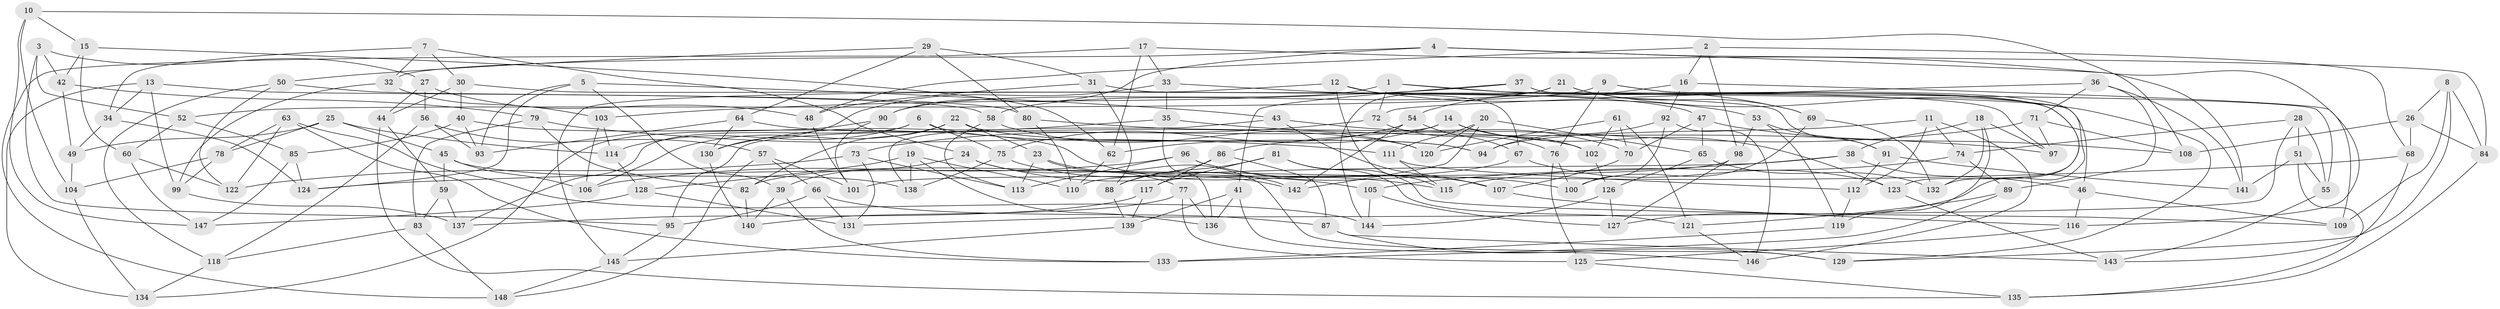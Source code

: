 // Generated by graph-tools (version 1.1) at 2025/38/03/09/25 02:38:10]
// undirected, 148 vertices, 296 edges
graph export_dot {
graph [start="1"]
  node [color=gray90,style=filled];
  1;
  2;
  3;
  4;
  5;
  6;
  7;
  8;
  9;
  10;
  11;
  12;
  13;
  14;
  15;
  16;
  17;
  18;
  19;
  20;
  21;
  22;
  23;
  24;
  25;
  26;
  27;
  28;
  29;
  30;
  31;
  32;
  33;
  34;
  35;
  36;
  37;
  38;
  39;
  40;
  41;
  42;
  43;
  44;
  45;
  46;
  47;
  48;
  49;
  50;
  51;
  52;
  53;
  54;
  55;
  56;
  57;
  58;
  59;
  60;
  61;
  62;
  63;
  64;
  65;
  66;
  67;
  68;
  69;
  70;
  71;
  72;
  73;
  74;
  75;
  76;
  77;
  78;
  79;
  80;
  81;
  82;
  83;
  84;
  85;
  86;
  87;
  88;
  89;
  90;
  91;
  92;
  93;
  94;
  95;
  96;
  97;
  98;
  99;
  100;
  101;
  102;
  103;
  104;
  105;
  106;
  107;
  108;
  109;
  110;
  111;
  112;
  113;
  114;
  115;
  116;
  117;
  118;
  119;
  120;
  121;
  122;
  123;
  124;
  125;
  126;
  127;
  128;
  129;
  130;
  131;
  132;
  133;
  134;
  135;
  136;
  137;
  138;
  139;
  140;
  141;
  142;
  143;
  144;
  145;
  146;
  147;
  148;
  1 -- 72;
  1 -- 90;
  1 -- 97;
  1 -- 69;
  2 -- 98;
  2 -- 16;
  2 -- 48;
  2 -- 68;
  3 -- 42;
  3 -- 95;
  3 -- 52;
  3 -- 27;
  4 -- 84;
  4 -- 141;
  4 -- 90;
  4 -- 32;
  5 -- 43;
  5 -- 93;
  5 -- 124;
  5 -- 39;
  6 -- 94;
  6 -- 114;
  6 -- 137;
  6 -- 75;
  7 -- 34;
  7 -- 24;
  7 -- 30;
  7 -- 32;
  8 -- 129;
  8 -- 84;
  8 -- 26;
  8 -- 109;
  9 -- 76;
  9 -- 127;
  9 -- 52;
  9 -- 123;
  10 -- 108;
  10 -- 147;
  10 -- 15;
  10 -- 104;
  11 -- 112;
  11 -- 94;
  11 -- 74;
  11 -- 146;
  12 -- 145;
  12 -- 67;
  12 -- 115;
  12 -- 53;
  13 -- 34;
  13 -- 134;
  13 -- 58;
  13 -- 99;
  14 -- 62;
  14 -- 123;
  14 -- 102;
  14 -- 95;
  15 -- 42;
  15 -- 60;
  15 -- 62;
  16 -- 92;
  16 -- 54;
  16 -- 109;
  17 -- 33;
  17 -- 148;
  17 -- 62;
  17 -- 116;
  18 -- 132;
  18 -- 38;
  18 -- 97;
  18 -- 119;
  19 -- 138;
  19 -- 110;
  19 -- 128;
  19 -- 136;
  20 -- 65;
  20 -- 111;
  20 -- 120;
  20 -- 142;
  21 -- 69;
  21 -- 58;
  21 -- 129;
  21 -- 144;
  22 -- 94;
  22 -- 106;
  22 -- 82;
  22 -- 23;
  23 -- 142;
  23 -- 113;
  23 -- 129;
  24 -- 39;
  24 -- 105;
  24 -- 77;
  25 -- 45;
  25 -- 114;
  25 -- 49;
  25 -- 78;
  26 -- 84;
  26 -- 68;
  26 -- 108;
  27 -- 56;
  27 -- 48;
  27 -- 44;
  28 -- 51;
  28 -- 55;
  28 -- 74;
  28 -- 131;
  29 -- 31;
  29 -- 80;
  29 -- 64;
  29 -- 50;
  30 -- 91;
  30 -- 40;
  30 -- 44;
  31 -- 55;
  31 -- 88;
  31 -- 48;
  32 -- 103;
  32 -- 99;
  33 -- 47;
  33 -- 130;
  33 -- 35;
  34 -- 124;
  34 -- 49;
  35 -- 130;
  35 -- 136;
  35 -- 97;
  36 -- 89;
  36 -- 72;
  36 -- 71;
  36 -- 141;
  37 -- 46;
  37 -- 103;
  37 -- 41;
  37 -- 132;
  38 -- 110;
  38 -- 46;
  38 -- 105;
  39 -- 140;
  39 -- 133;
  40 -- 115;
  40 -- 93;
  40 -- 85;
  41 -- 139;
  41 -- 146;
  41 -- 136;
  42 -- 79;
  42 -- 49;
  43 -- 70;
  43 -- 138;
  43 -- 107;
  44 -- 135;
  44 -- 59;
  45 -- 106;
  45 -- 59;
  45 -- 138;
  46 -- 116;
  46 -- 109;
  47 -- 70;
  47 -- 108;
  47 -- 65;
  48 -- 101;
  49 -- 104;
  50 -- 118;
  50 -- 122;
  50 -- 80;
  51 -- 141;
  51 -- 135;
  51 -- 55;
  52 -- 60;
  52 -- 85;
  53 -- 98;
  53 -- 91;
  53 -- 119;
  54 -- 75;
  54 -- 67;
  54 -- 142;
  55 -- 143;
  56 -- 118;
  56 -- 93;
  56 -- 57;
  57 -- 101;
  57 -- 66;
  57 -- 148;
  58 -- 120;
  58 -- 113;
  59 -- 83;
  59 -- 137;
  60 -- 122;
  60 -- 147;
  61 -- 70;
  61 -- 102;
  61 -- 120;
  61 -- 121;
  62 -- 110;
  63 -- 144;
  63 -- 122;
  63 -- 78;
  63 -- 133;
  64 -- 120;
  64 -- 93;
  64 -- 130;
  65 -- 132;
  65 -- 126;
  66 -- 87;
  66 -- 95;
  66 -- 131;
  67 -- 82;
  67 -- 123;
  68 -- 143;
  68 -- 124;
  69 -- 132;
  69 -- 100;
  70 -- 107;
  71 -- 108;
  71 -- 97;
  71 -- 86;
  72 -- 76;
  72 -- 73;
  73 -- 113;
  73 -- 131;
  73 -- 122;
  74 -- 115;
  74 -- 89;
  75 -- 138;
  75 -- 142;
  76 -- 125;
  76 -- 100;
  77 -- 140;
  77 -- 136;
  77 -- 125;
  78 -- 104;
  78 -- 99;
  79 -- 111;
  79 -- 83;
  79 -- 82;
  80 -- 102;
  80 -- 110;
  81 -- 109;
  81 -- 121;
  81 -- 88;
  81 -- 117;
  82 -- 140;
  83 -- 148;
  83 -- 118;
  84 -- 135;
  85 -- 147;
  85 -- 124;
  86 -- 87;
  86 -- 88;
  86 -- 117;
  87 -- 143;
  87 -- 129;
  88 -- 139;
  89 -- 121;
  89 -- 133;
  90 -- 101;
  90 -- 134;
  91 -- 141;
  91 -- 112;
  92 -- 100;
  92 -- 146;
  92 -- 94;
  95 -- 145;
  96 -- 106;
  96 -- 107;
  96 -- 113;
  96 -- 100;
  98 -- 101;
  98 -- 127;
  99 -- 137;
  102 -- 126;
  103 -- 106;
  103 -- 114;
  104 -- 134;
  105 -- 127;
  105 -- 144;
  107 -- 116;
  111 -- 115;
  111 -- 112;
  112 -- 119;
  114 -- 128;
  116 -- 125;
  117 -- 137;
  117 -- 139;
  118 -- 134;
  119 -- 133;
  121 -- 146;
  123 -- 143;
  125 -- 135;
  126 -- 144;
  126 -- 127;
  128 -- 131;
  128 -- 147;
  130 -- 140;
  139 -- 145;
  145 -- 148;
}

